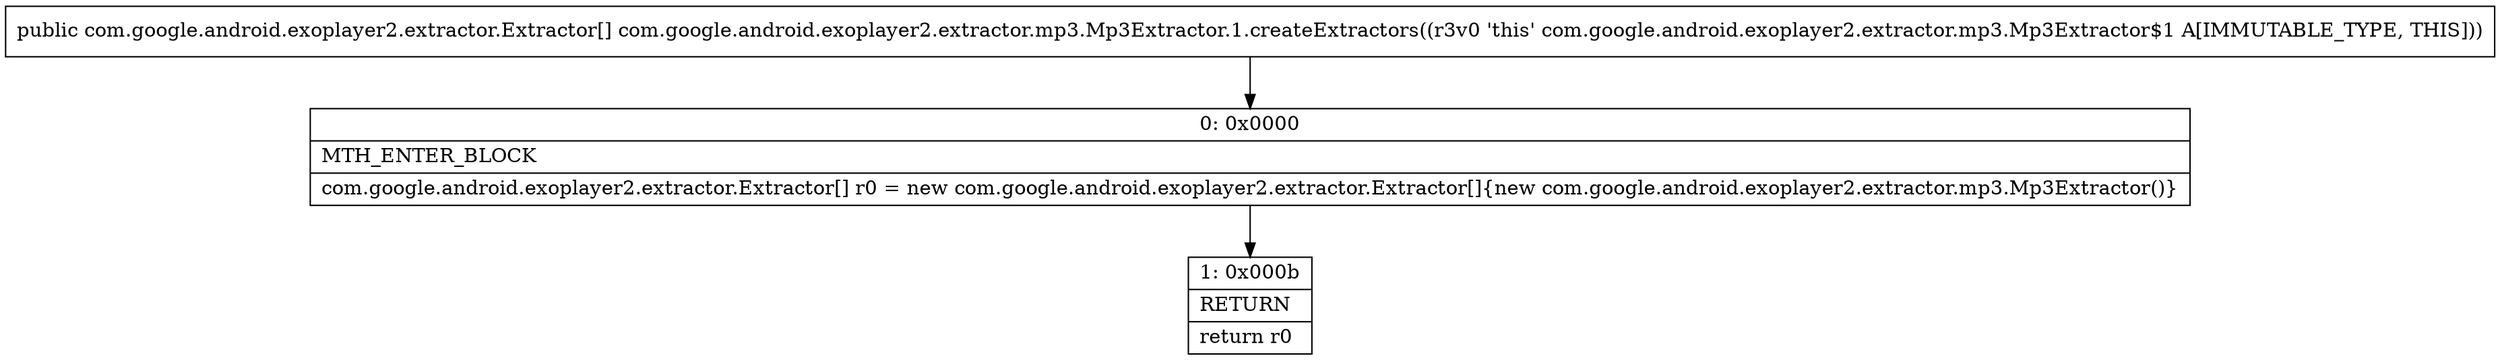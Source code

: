 digraph "CFG forcom.google.android.exoplayer2.extractor.mp3.Mp3Extractor.1.createExtractors()[Lcom\/google\/android\/exoplayer2\/extractor\/Extractor;" {
Node_0 [shape=record,label="{0\:\ 0x0000|MTH_ENTER_BLOCK\l|com.google.android.exoplayer2.extractor.Extractor[] r0 = new com.google.android.exoplayer2.extractor.Extractor[]\{new com.google.android.exoplayer2.extractor.mp3.Mp3Extractor()\}\l}"];
Node_1 [shape=record,label="{1\:\ 0x000b|RETURN\l|return r0\l}"];
MethodNode[shape=record,label="{public com.google.android.exoplayer2.extractor.Extractor[] com.google.android.exoplayer2.extractor.mp3.Mp3Extractor.1.createExtractors((r3v0 'this' com.google.android.exoplayer2.extractor.mp3.Mp3Extractor$1 A[IMMUTABLE_TYPE, THIS])) }"];
MethodNode -> Node_0;
Node_0 -> Node_1;
}

